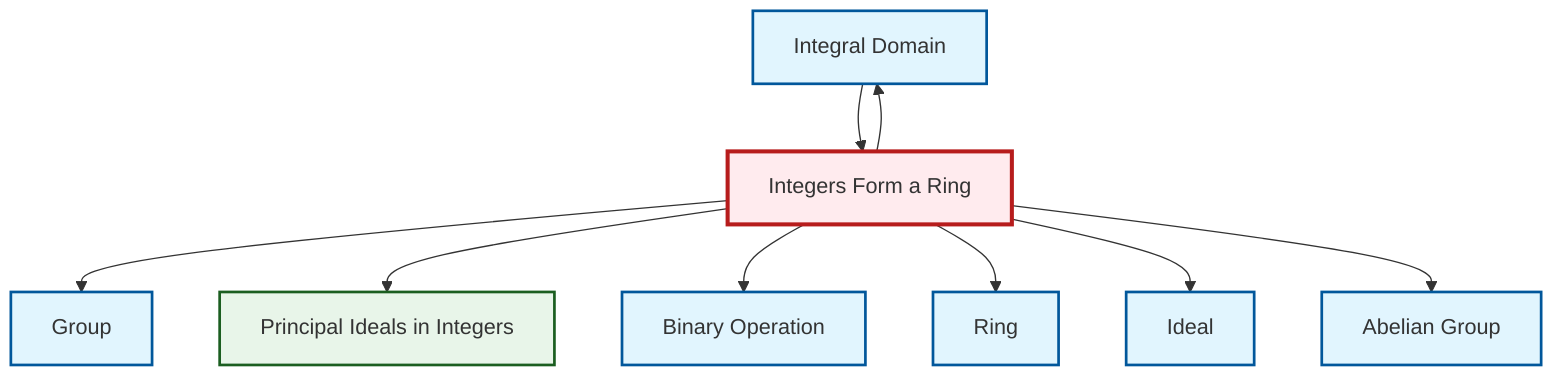 graph TD
    classDef definition fill:#e1f5fe,stroke:#01579b,stroke-width:2px
    classDef theorem fill:#f3e5f5,stroke:#4a148c,stroke-width:2px
    classDef axiom fill:#fff3e0,stroke:#e65100,stroke-width:2px
    classDef example fill:#e8f5e9,stroke:#1b5e20,stroke-width:2px
    classDef current fill:#ffebee,stroke:#b71c1c,stroke-width:3px
    def-binary-operation["Binary Operation"]:::definition
    ex-principal-ideal["Principal Ideals in Integers"]:::example
    def-integral-domain["Integral Domain"]:::definition
    def-ideal["Ideal"]:::definition
    def-group["Group"]:::definition
    def-abelian-group["Abelian Group"]:::definition
    def-ring["Ring"]:::definition
    ex-integers-ring["Integers Form a Ring"]:::example
    ex-integers-ring --> def-group
    ex-integers-ring --> ex-principal-ideal
    ex-integers-ring --> def-binary-operation
    ex-integers-ring --> def-integral-domain
    ex-integers-ring --> def-ring
    def-integral-domain --> ex-integers-ring
    ex-integers-ring --> def-ideal
    ex-integers-ring --> def-abelian-group
    class ex-integers-ring current